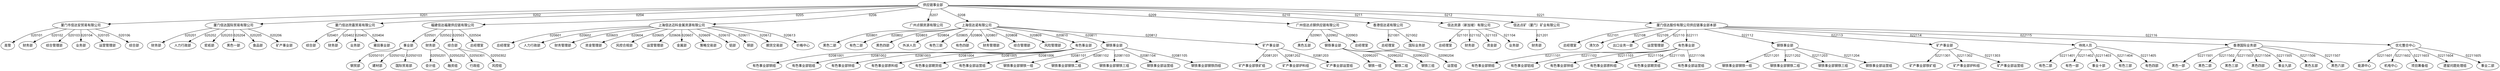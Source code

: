 digraph G {
	0 [label="供应链事业部" fontname="Microsoft YaHei"]
	1 [label="厦门市信达安贸易有限公司" fontname="Microsoft YaHei"]
	0 -> 1 [label=0201 fontname="Microsoft YaHei"]
	2 [label="高管" fontname="Microsoft YaHei"]
	1 -> 2 [label=020101 fontname="Microsoft YaHei"]
	3 [label="财务部" fontname="Microsoft YaHei"]
	1 -> 3 [label=020102 fontname="Microsoft YaHei"]
	4 [label="综合管理部" fontname="Microsoft YaHei"]
	1 -> 4 [label=020103 fontname="Microsoft YaHei"]
	5 [label="业务部" fontname="Microsoft YaHei"]
	1 -> 5 [label=020104 fontname="Microsoft YaHei"]
	6 [label="运营管理部" fontname="Microsoft YaHei"]
	1 -> 6 [label=020105 fontname="Microsoft YaHei"]
	7 [label="综合部" fontname="Microsoft YaHei"]
	1 -> 7 [label=020106 fontname="Microsoft YaHei"]
	8 [label="厦门信达国际贸易有限公司" fontname="Microsoft YaHei"]
	0 -> 8 [label=0202 fontname="Microsoft YaHei"]
	9 [label="财务部" fontname="Microsoft YaHei"]
	8 -> 9 [label=020201 fontname="Microsoft YaHei"]
	10 [label="人力行政部" fontname="Microsoft YaHei"]
	8 -> 10 [label=020202 fontname="Microsoft YaHei"]
	11 [label="浆纸部" fontname="Microsoft YaHei"]
	8 -> 11 [label=020203 fontname="Microsoft YaHei"]
	12 [label="黑色一部" fontname="Microsoft YaHei"]
	8 -> 12 [label=020204 fontname="Microsoft YaHei"]
	13 [label="食品部" fontname="Microsoft YaHei"]
	8 -> 13 [label=020205 fontname="Microsoft YaHei"]
	14 [label="矿产事业部" fontname="Microsoft YaHei"]
	8 -> 14 [label=020206 fontname="Microsoft YaHei"]
	15 [label="厦门信达欣嘉贸易有限公司" fontname="Microsoft YaHei"]
	0 -> 15 [label=0204 fontname="Microsoft YaHei"]
	16 [label="综合部" fontname="Microsoft YaHei"]
	15 -> 16 [label=020401 fontname="Microsoft YaHei"]
	17 [label="财务部" fontname="Microsoft YaHei"]
	15 -> 17 [label=020402 fontname="Microsoft YaHei"]
	18 [label="业务部" fontname="Microsoft YaHei"]
	15 -> 18 [label=020403 fontname="Microsoft YaHei"]
	19 [label="莆田事业部" fontname="Microsoft YaHei"]
	15 -> 19 [label=020404 fontname="Microsoft YaHei"]
	20 [label="福建信达福晟供应链有限公司" fontname="Microsoft YaHei"]
	0 -> 20 [label=0205 fontname="Microsoft YaHei"]
	21 [label="事业部" fontname="Microsoft YaHei"]
	20 -> 21 [label=020501 fontname="Microsoft YaHei"]
	22 [label="钢贸部" fontname="Microsoft YaHei"]
	21 -> 22 [label=02050101 fontname="Microsoft YaHei"]
	23 [label="建材部" fontname="Microsoft YaHei"]
	21 -> 23 [label=02050102 fontname="Microsoft YaHei"]
	24 [label="国际贸易部" fontname="Microsoft YaHei"]
	21 -> 24 [label=02050103 fontname="Microsoft YaHei"]
	25 [label="财务部" fontname="Microsoft YaHei"]
	20 -> 25 [label=020502 fontname="Microsoft YaHei"]
	26 [label="会计组" fontname="Microsoft YaHei"]
	25 -> 26 [label=02050201 fontname="Microsoft YaHei"]
	27 [label="融资组" fontname="Microsoft YaHei"]
	25 -> 27 [label=02050202 fontname="Microsoft YaHei"]
	28 [label="综合部" fontname="Microsoft YaHei"]
	20 -> 28 [label=020503 fontname="Microsoft YaHei"]
	29 [label="行政组" fontname="Microsoft YaHei"]
	28 -> 29 [label=02050301 fontname="Microsoft YaHei"]
	30 [label="风控组" fontname="Microsoft YaHei"]
	28 -> 30 [label=02050302 fontname="Microsoft YaHei"]
	31 [label="总经理室" fontname="Microsoft YaHei"]
	20 -> 31 [label=020504 fontname="Microsoft YaHei"]
	32 [label="上海信达迈科金属资源有限公司" fontname="Microsoft YaHei"]
	0 -> 32 [label=0206 fontname="Microsoft YaHei"]
	33 [label="总经理室" fontname="Microsoft YaHei"]
	32 -> 33 [label=020601 fontname="Microsoft YaHei"]
	34 [label="人力行政部" fontname="Microsoft YaHei"]
	32 -> 34 [label=020602 fontname="Microsoft YaHei"]
	35 [label="财务管理部" fontname="Microsoft YaHei"]
	32 -> 35 [label=020603 fontname="Microsoft YaHei"]
	36 [label="资金管理部" fontname="Microsoft YaHei"]
	32 -> 36 [label=020604 fontname="Microsoft YaHei"]
	37 [label="风控合规部" fontname="Microsoft YaHei"]
	32 -> 37 [label=020605 fontname="Microsoft YaHei"]
	38 [label="运营管理部" fontname="Microsoft YaHei"]
	32 -> 38 [label=020606 fontname="Microsoft YaHei"]
	39 [label="金属部" fontname="Microsoft YaHei"]
	32 -> 39 [label=020607 fontname="Microsoft YaHei"]
	40 [label="策略交易部" fontname="Microsoft YaHei"]
	32 -> 40 [label=020609 fontname="Microsoft YaHei"]
	41 [label="铝部" fontname="Microsoft YaHei"]
	32 -> 41 [label=020610 fontname="Microsoft YaHei"]
	42 [label="铜部" fontname="Microsoft YaHei"]
	32 -> 42 [label=020611 fontname="Microsoft YaHei"]
	43 [label="期货交易部" fontname="Microsoft YaHei"]
	32 -> 43 [label=020612 fontname="Microsoft YaHei"]
	44 [label="价格中心" fontname="Microsoft YaHei"]
	32 -> 44 [label=020613 fontname="Microsoft YaHei"]
	45 [label="广州点钢资源有限公司" fontname="Microsoft YaHei"]
	0 -> 45 [label=0207 fontname="Microsoft YaHei"]
	46 [label="上海信达诺有限公司" fontname="Microsoft YaHei"]
	0 -> 46 [label=0208 fontname="Microsoft YaHei"]
	47 [label="黑色二部" fontname="Microsoft YaHei"]
	46 -> 47 [label=020801 fontname="Microsoft YaHei"]
	48 [label="有色二部" fontname="Microsoft YaHei"]
	46 -> 48 [label=020802 fontname="Microsoft YaHei"]
	49 [label="黑色四部" fontname="Microsoft YaHei"]
	46 -> 49 [label=020803 fontname="Microsoft YaHei"]
	50 [label="外派人员" fontname="Microsoft YaHei"]
	46 -> 50 [label=020804 fontname="Microsoft YaHei"]
	51 [label="有色三部" fontname="Microsoft YaHei"]
	46 -> 51 [label=020805 fontname="Microsoft YaHei"]
	52 [label="有色四部" fontname="Microsoft YaHei"]
	46 -> 52 [label=020806 fontname="Microsoft YaHei"]
	53 [label="财务管理部" fontname="Microsoft YaHei"]
	46 -> 53 [label=020807 fontname="Microsoft YaHei"]
	54 [label="综合管理部" fontname="Microsoft YaHei"]
	46 -> 54 [label=020808 fontname="Microsoft YaHei"]
	55 [label="风险管理部" fontname="Microsoft YaHei"]
	46 -> 55 [label=020809 fontname="Microsoft YaHei"]
	56 [label="有色事业部" fontname="Microsoft YaHei"]
	46 -> 56 [label=020810 fontname="Microsoft YaHei"]
	57 [label="有色事业部铜组" fontname="Microsoft YaHei"]
	56 -> 57 [label=02081001 fontname="Microsoft YaHei"]
	58 [label="有色事业部铝组" fontname="Microsoft YaHei"]
	56 -> 58 [label=02081002 fontname="Microsoft YaHei"]
	59 [label="有色事业部锌组" fontname="Microsoft YaHei"]
	56 -> 59 [label=02081003 fontname="Microsoft YaHei"]
	60 [label="有色事业部原料组" fontname="Microsoft YaHei"]
	56 -> 60 [label=02081004 fontname="Microsoft YaHei"]
	61 [label="有色事业部期货组" fontname="Microsoft YaHei"]
	56 -> 61 [label=02081005 fontname="Microsoft YaHei"]
	62 [label="有色事业部运营组" fontname="Microsoft YaHei"]
	56 -> 62 [label=02081006 fontname="Microsoft YaHei"]
	63 [label="钢铁事业部" fontname="Microsoft YaHei"]
	46 -> 63 [label=020811 fontname="Microsoft YaHei"]
	64 [label="钢铁事业部钢铁一组" fontname="Microsoft YaHei"]
	63 -> 64 [label=02081101 fontname="Microsoft YaHei"]
	65 [label="钢铁事业部钢铁二组" fontname="Microsoft YaHei"]
	63 -> 65 [label=02081102 fontname="Microsoft YaHei"]
	66 [label="钢铁事业部钢铁三组" fontname="Microsoft YaHei"]
	63 -> 66 [label=02081103 fontname="Microsoft YaHei"]
	67 [label="钢铁事业部运营组" fontname="Microsoft YaHei"]
	63 -> 67 [label=02081104 fontname="Microsoft YaHei"]
	68 [label="钢铁事业部钢铁四组" fontname="Microsoft YaHei"]
	63 -> 68 [label=02081105 fontname="Microsoft YaHei"]
	69 [label="矿产事业部" fontname="Microsoft YaHei"]
	46 -> 69 [label=020812 fontname="Microsoft YaHei"]
	70 [label="矿产事业部铁矿组" fontname="Microsoft YaHei"]
	69 -> 70 [label=02081201 fontname="Microsoft YaHei"]
	71 [label="矿产事业部炉料组" fontname="Microsoft YaHei"]
	69 -> 71 [label=02081202 fontname="Microsoft YaHei"]
	72 [label="矿产事业部运营组" fontname="Microsoft YaHei"]
	69 -> 72 [label=02081203 fontname="Microsoft YaHei"]
	73 [label="广州信达点钢供应链有限公司" fontname="Microsoft YaHei"]
	0 -> 73 [label=0209 fontname="Microsoft YaHei"]
	74 [label="黑色五部" fontname="Microsoft YaHei"]
	73 -> 74 [label=020901 fontname="Microsoft YaHei"]
	75 [label="钢铁事业部" fontname="Microsoft YaHei"]
	73 -> 75 [label=020902 fontname="Microsoft YaHei"]
	76 [label="钢铁一组" fontname="Microsoft YaHei"]
	75 -> 76 [label=02090201 fontname="Microsoft YaHei"]
	77 [label="钢铁二组" fontname="Microsoft YaHei"]
	75 -> 77 [label=02090202 fontname="Microsoft YaHei"]
	78 [label="钢铁三组" fontname="Microsoft YaHei"]
	75 -> 78 [label=02090203 fontname="Microsoft YaHei"]
	79 [label="运营组" fontname="Microsoft YaHei"]
	75 -> 79 [label=02090204 fontname="Microsoft YaHei"]
	80 [label="总经理室" fontname="Microsoft YaHei"]
	73 -> 80 [label=020903 fontname="Microsoft YaHei"]
	81 [label="香港信达诺有限公司" fontname="Microsoft YaHei"]
	0 -> 81 [label=0210 fontname="Microsoft YaHei"]
	82 [label="总经理室" fontname="Microsoft YaHei"]
	81 -> 82 [label=021001 fontname="Microsoft YaHei"]
	83 [label="国际业务部" fontname="Microsoft YaHei"]
	81 -> 83 [label=021002 fontname="Microsoft YaHei"]
	84 [label="信达资源（新加坡）有限公司" fontname="Microsoft YaHei"]
	0 -> 84 [label=0211 fontname="Microsoft YaHei"]
	85 [label="总经理室" fontname="Microsoft YaHei"]
	84 -> 85 [label=021101 fontname="Microsoft YaHei"]
	86 [label="财务部" fontname="Microsoft YaHei"]
	84 -> 86 [label=021102 fontname="Microsoft YaHei"]
	87 [label="资金部" fontname="Microsoft YaHei"]
	84 -> 87 [label=021103 fontname="Microsoft YaHei"]
	88 [label="业务部" fontname="Microsoft YaHei"]
	84 -> 88 [label=021104 fontname="Microsoft YaHei"]
	89 [label="信达点矿（厦门）矿业有限公司" fontname="Microsoft YaHei"]
	0 -> 89 [label=0212 fontname="Microsoft YaHei"]
	90 [label="财务部" fontname="Microsoft YaHei"]
	89 -> 90 [label=021201 fontname="Microsoft YaHei"]
	91 [label="厦门信达股份有限公司供应链事业部本部" fontname="Microsoft YaHei"]
	0 -> 91 [label=0221 fontname="Microsoft YaHei"]
	92 [label="总经理室" fontname="Microsoft YaHei"]
	91 -> 92 [label=022101 fontname="Microsoft YaHei"]
	93 [label="清欠办" fontname="Microsoft YaHei"]
	91 -> 93 [label=022108 fontname="Microsoft YaHei"]
	94 [label="出口业务一部" fontname="Microsoft YaHei"]
	91 -> 94 [label=022109 fontname="Microsoft YaHei"]
	95 [label="运营管理部" fontname="Microsoft YaHei"]
	91 -> 95 [label=022110 fontname="Microsoft YaHei"]
	96 [label="有色事业部" fontname="Microsoft YaHei"]
	91 -> 96 [label=022111 fontname="Microsoft YaHei"]
	97 [label="有色事业部铜组" fontname="Microsoft YaHei"]
	96 -> 97 [label=02211101 fontname="Microsoft YaHei"]
	98 [label="有色事业部铝组" fontname="Microsoft YaHei"]
	96 -> 98 [label=02211102 fontname="Microsoft YaHei"]
	99 [label="有色事业部锌组" fontname="Microsoft YaHei"]
	96 -> 99 [label=02211103 fontname="Microsoft YaHei"]
	100 [label="有色事业部原料组" fontname="Microsoft YaHei"]
	96 -> 100 [label=02211104 fontname="Microsoft YaHei"]
	101 [label="有色事业部期货组" fontname="Microsoft YaHei"]
	96 -> 101 [label=02211105 fontname="Microsoft YaHei"]
	102 [label="有色事业部运营组" fontname="Microsoft YaHei"]
	96 -> 102 [label=02211106 fontname="Microsoft YaHei"]
	103 [label="钢铁事业部" fontname="Microsoft YaHei"]
	91 -> 103 [label=022112 fontname="Microsoft YaHei"]
	104 [label="钢铁事业部钢铁一组" fontname="Microsoft YaHei"]
	103 -> 104 [label=02211201 fontname="Microsoft YaHei"]
	105 [label="钢铁事业部钢铁二组" fontname="Microsoft YaHei"]
	103 -> 105 [label=02211202 fontname="Microsoft YaHei"]
	106 [label="钢铁事业部钢铁三组" fontname="Microsoft YaHei"]
	103 -> 106 [label=02211203 fontname="Microsoft YaHei"]
	107 [label="钢铁事业部运营组" fontname="Microsoft YaHei"]
	103 -> 107 [label=02211204 fontname="Microsoft YaHei"]
	108 [label="矿产事业部" fontname="Microsoft YaHei"]
	91 -> 108 [label=022113 fontname="Microsoft YaHei"]
	109 [label="矿产事业部铁矿组" fontname="Microsoft YaHei"]
	108 -> 109 [label=02211301 fontname="Microsoft YaHei"]
	110 [label="矿产事业部炉料组" fontname="Microsoft YaHei"]
	108 -> 110 [label=02211302 fontname="Microsoft YaHei"]
	111 [label="矿产事业部运营组" fontname="Microsoft YaHei"]
	108 -> 111 [label=02211303 fontname="Microsoft YaHei"]
	112 [label="待岗人员" fontname="Microsoft YaHei"]
	91 -> 112 [label=022114 fontname="Microsoft YaHei"]
	113 [label="有色二部" fontname="Microsoft YaHei"]
	112 -> 113 [label=02211401 fontname="Microsoft YaHei"]
	114 [label="有色一部" fontname="Microsoft YaHei"]
	112 -> 114 [label=02211402 fontname="Microsoft YaHei"]
	115 [label="事业十部" fontname="Microsoft YaHei"]
	112 -> 115 [label=02211403 fontname="Microsoft YaHei"]
	116 [label="有色三部" fontname="Microsoft YaHei"]
	112 -> 116 [label=02211404 fontname="Microsoft YaHei"]
	117 [label="有色四部" fontname="Microsoft YaHei"]
	112 -> 117 [label=02211405 fontname="Microsoft YaHei"]
	118 [label="香港国际业务部" fontname="Microsoft YaHei"]
	91 -> 118 [label=022115 fontname="Microsoft YaHei"]
	119 [label="黑色一部" fontname="Microsoft YaHei"]
	118 -> 119 [label=02211501 fontname="Microsoft YaHei"]
	120 [label="黑色二部" fontname="Microsoft YaHei"]
	118 -> 120 [label=02211502 fontname="Microsoft YaHei"]
	121 [label="黑色三部" fontname="Microsoft YaHei"]
	118 -> 121 [label=02211503 fontname="Microsoft YaHei"]
	122 [label="黑色四部" fontname="Microsoft YaHei"]
	118 -> 122 [label=02211504 fontname="Microsoft YaHei"]
	123 [label="事业九部" fontname="Microsoft YaHei"]
	118 -> 123 [label=02211505 fontname="Microsoft YaHei"]
	124 [label="黑色五部" fontname="Microsoft YaHei"]
	118 -> 124 [label=02211506 fontname="Microsoft YaHei"]
	125 [label="黑色六部" fontname="Microsoft YaHei"]
	118 -> 125 [label=02211507 fontname="Microsoft YaHei"]
	126 [label="优化整合中心" fontname="Microsoft YaHei"]
	91 -> 126 [label=022116 fontname="Microsoft YaHei"]
	127 [label="能源中心" fontname="Microsoft YaHei"]
	126 -> 127 [label=02211601 fontname="Microsoft YaHei"]
	128 [label="机电中心" fontname="Microsoft YaHei"]
	126 -> 128 [label=02211602 fontname="Microsoft YaHei"]
	129 [label="项目筹备组" fontname="Microsoft YaHei"]
	126 -> 129 [label=02211603 fontname="Microsoft YaHei"]
	130 [label="遗留问题处理组" fontname="Microsoft YaHei"]
	126 -> 130 [label=02211604 fontname="Microsoft YaHei"]
	131 [label="事业二部" fontname="Microsoft YaHei"]
	126 -> 131 [label=02211605 fontname="Microsoft YaHei"]
}
